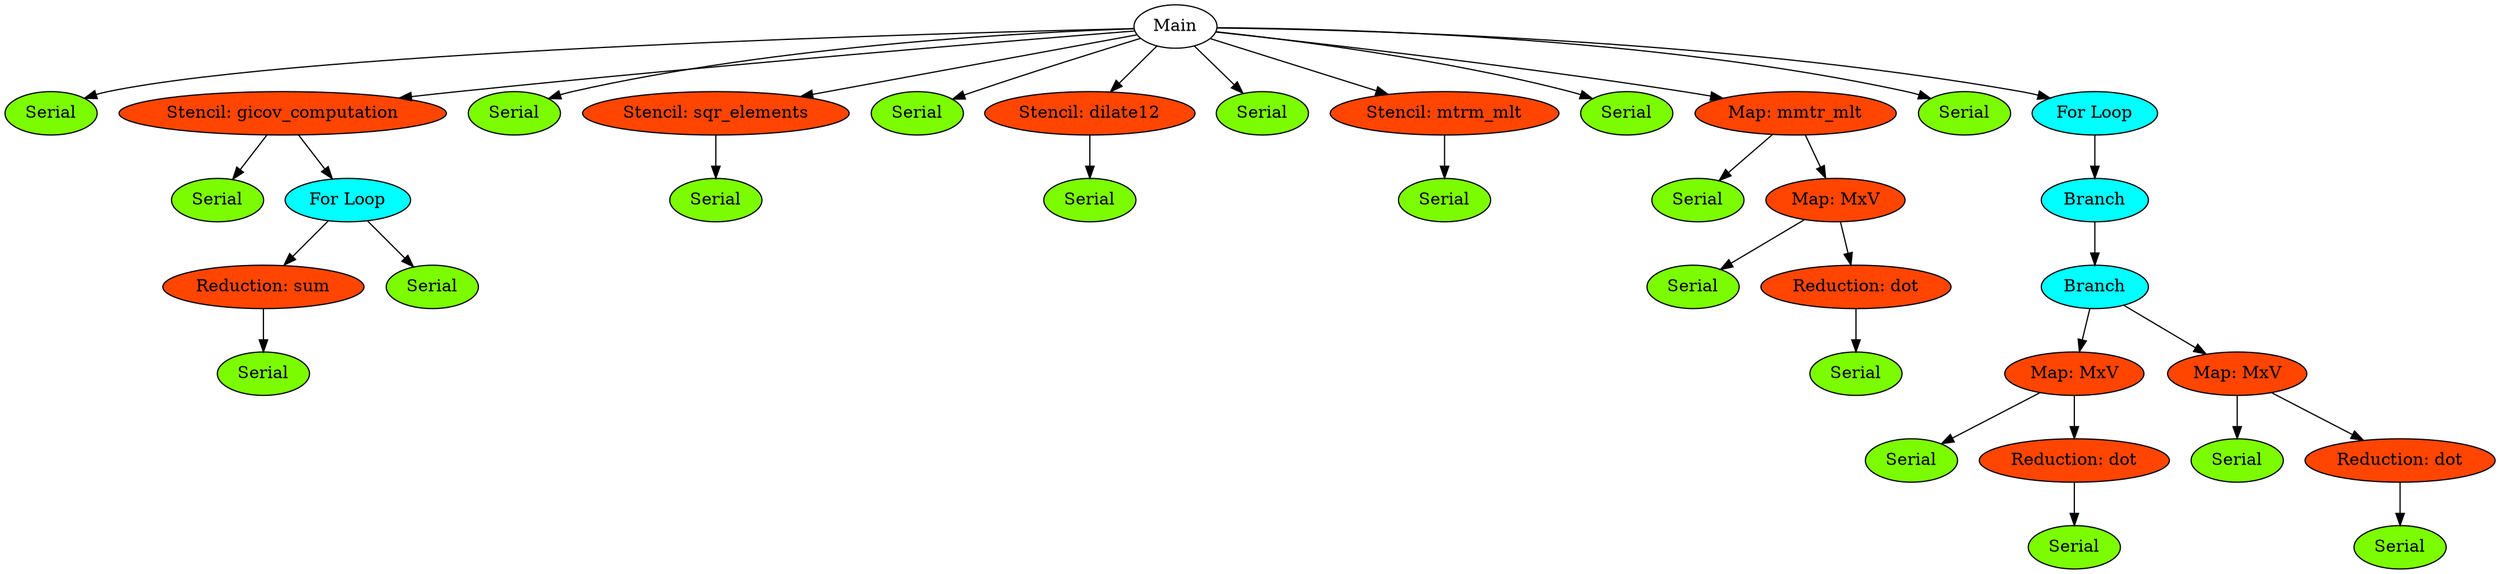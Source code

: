 // Abstract Pattern Tree
digraph {
	qsIC5QT2MUAUcbFr6HWc [label=Main]
	"8C7CT7kgz4DSFo46pD3c" [label=Serial fillcolor=lawngreen style=filled]
	Hq7HDYKUIcAduNzBdK9Y [label="Stencil: gicov_computation" fillcolor=orangered style=filled]
	RrQXEBVxHDfS0sdfYRWd [label=Serial fillcolor=lawngreen style=filled]
	XYF6EgGmx2m9hJySLr2y [label="For Loop" fillcolor=cyan style=filled]
	AoQk8fqySkH5oaraqxWn [label="Reduction: sum" fillcolor=orangered style=filled]
	imHmVQlai7pEAfExh4a3 [label=Serial fillcolor=lawngreen style=filled]
	QKIzKoqkvNm950d6HQHV [label=Serial fillcolor=lawngreen style=filled]
	Zij92G8mWuLefqiYluu7 [label=Serial fillcolor=lawngreen style=filled]
	uzEz0vFyt8iFAdEonaGa [label="Stencil: sqr_elements" fillcolor=orangered style=filled]
	CZUpCXHT7Bo3cyJBHpRo [label=Serial fillcolor=lawngreen style=filled]
	yTADQOpgvdauRDhM4LIz [label=Serial fillcolor=lawngreen style=filled]
	vzqhiNs7r5x8bItcLeGS [label="Stencil: dilate12" fillcolor=orangered style=filled]
	ztV5s9pGgRHqQumq80D7 [label=Serial fillcolor=lawngreen style=filled]
	sXipzBzBSxuCRoKf2gQc [label=Serial fillcolor=lawngreen style=filled]
	h1GZREHGOf83BSWGZ7bQ [label="Stencil: mtrm_mlt" fillcolor=orangered style=filled]
	"4Enk6RigD7rWU1NPus2c" [label=Serial fillcolor=lawngreen style=filled]
	xMxt9NUbcV9WqDLSTfEc [label=Serial fillcolor=lawngreen style=filled]
	Ob93edX03YRGa8HY1E24 [label="Map: mmtr_mlt" fillcolor=orangered style=filled]
	"1hroq6QMlFeUSaNAnlJC" [label=Serial fillcolor=lawngreen style=filled]
	ljmd7COg3xETm9iRq0Ff [label="Map: MxV" fillcolor=orangered style=filled]
	aqPlooaXxDxAmGNuoMDC [label=Serial fillcolor=lawngreen style=filled]
	F5Ibhkp3fvssLT10RhzO [label="Reduction: dot" fillcolor=orangered style=filled]
	b13M2kL0XrXsJdorlSB4 [label=Serial fillcolor=lawngreen style=filled]
	cidXLkJLM7g4ISUmkX1M [label=Serial fillcolor=lawngreen style=filled]
	gLilEUSjqOvLbZrrIj5O [label="For Loop" fillcolor=cyan style=filled]
	P9vb8BxiuioccvW0MrdY [label=Branch fillcolor=cyan style=filled]
	r2HrcSiK25z1pPBJ8Ung [label=Branch fillcolor=cyan style=filled]
	DXY62R6M0ONPDBQUWUU3 [label="Map: MxV" fillcolor=orangered style=filled]
	fpgnojf9hZkGyvyaSbsf [label=Serial fillcolor=lawngreen style=filled]
	EjDoQYqvPUUqryAP4jkS [label="Reduction: dot" fillcolor=orangered style=filled]
	F7k0MThvcbPayyjygXnL [label=Serial fillcolor=lawngreen style=filled]
	"30gvVs2ao4CzzumpSTLv" [label="Map: MxV" fillcolor=orangered style=filled]
	IecypvUTjpdVbppuhons [label=Serial fillcolor=lawngreen style=filled]
	xHYEvhxxY531m5U4y0cp [label="Reduction: dot" fillcolor=orangered style=filled]
	LCh1GjtnuzVtzCOcDUxB [label=Serial fillcolor=lawngreen style=filled]
	qsIC5QT2MUAUcbFr6HWc -> "8C7CT7kgz4DSFo46pD3c"
	qsIC5QT2MUAUcbFr6HWc -> Hq7HDYKUIcAduNzBdK9Y
	Hq7HDYKUIcAduNzBdK9Y -> RrQXEBVxHDfS0sdfYRWd
	Hq7HDYKUIcAduNzBdK9Y -> XYF6EgGmx2m9hJySLr2y
	XYF6EgGmx2m9hJySLr2y -> AoQk8fqySkH5oaraqxWn
	AoQk8fqySkH5oaraqxWn -> imHmVQlai7pEAfExh4a3
	XYF6EgGmx2m9hJySLr2y -> QKIzKoqkvNm950d6HQHV
	qsIC5QT2MUAUcbFr6HWc -> Zij92G8mWuLefqiYluu7
	qsIC5QT2MUAUcbFr6HWc -> uzEz0vFyt8iFAdEonaGa
	uzEz0vFyt8iFAdEonaGa -> CZUpCXHT7Bo3cyJBHpRo
	qsIC5QT2MUAUcbFr6HWc -> yTADQOpgvdauRDhM4LIz
	qsIC5QT2MUAUcbFr6HWc -> vzqhiNs7r5x8bItcLeGS
	vzqhiNs7r5x8bItcLeGS -> ztV5s9pGgRHqQumq80D7
	qsIC5QT2MUAUcbFr6HWc -> sXipzBzBSxuCRoKf2gQc
	qsIC5QT2MUAUcbFr6HWc -> h1GZREHGOf83BSWGZ7bQ
	h1GZREHGOf83BSWGZ7bQ -> "4Enk6RigD7rWU1NPus2c"
	qsIC5QT2MUAUcbFr6HWc -> xMxt9NUbcV9WqDLSTfEc
	qsIC5QT2MUAUcbFr6HWc -> Ob93edX03YRGa8HY1E24
	Ob93edX03YRGa8HY1E24 -> "1hroq6QMlFeUSaNAnlJC"
	Ob93edX03YRGa8HY1E24 -> ljmd7COg3xETm9iRq0Ff
	ljmd7COg3xETm9iRq0Ff -> aqPlooaXxDxAmGNuoMDC
	ljmd7COg3xETm9iRq0Ff -> F5Ibhkp3fvssLT10RhzO
	F5Ibhkp3fvssLT10RhzO -> b13M2kL0XrXsJdorlSB4
	qsIC5QT2MUAUcbFr6HWc -> cidXLkJLM7g4ISUmkX1M
	qsIC5QT2MUAUcbFr6HWc -> gLilEUSjqOvLbZrrIj5O
	gLilEUSjqOvLbZrrIj5O -> P9vb8BxiuioccvW0MrdY
	P9vb8BxiuioccvW0MrdY -> r2HrcSiK25z1pPBJ8Ung
	r2HrcSiK25z1pPBJ8Ung -> DXY62R6M0ONPDBQUWUU3
	DXY62R6M0ONPDBQUWUU3 -> fpgnojf9hZkGyvyaSbsf
	DXY62R6M0ONPDBQUWUU3 -> EjDoQYqvPUUqryAP4jkS
	EjDoQYqvPUUqryAP4jkS -> F7k0MThvcbPayyjygXnL
	r2HrcSiK25z1pPBJ8Ung -> "30gvVs2ao4CzzumpSTLv"
	"30gvVs2ao4CzzumpSTLv" -> IecypvUTjpdVbppuhons
	"30gvVs2ao4CzzumpSTLv" -> xHYEvhxxY531m5U4y0cp
	xHYEvhxxY531m5U4y0cp -> LCh1GjtnuzVtzCOcDUxB
}
